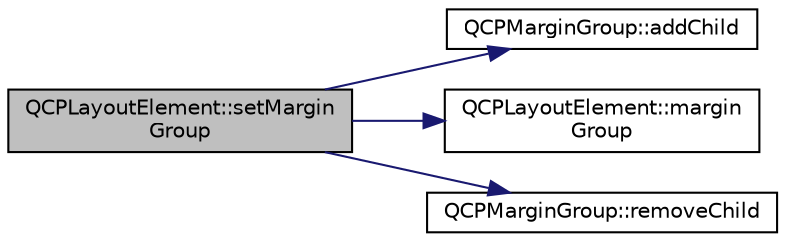 digraph "QCPLayoutElement::setMarginGroup"
{
 // LATEX_PDF_SIZE
  edge [fontname="Helvetica",fontsize="10",labelfontname="Helvetica",labelfontsize="10"];
  node [fontname="Helvetica",fontsize="10",shape=record];
  rankdir="LR";
  Node1 [label="QCPLayoutElement::setMargin\lGroup",height=0.2,width=0.4,color="black", fillcolor="grey75", style="filled", fontcolor="black",tooltip=" "];
  Node1 -> Node2 [color="midnightblue",fontsize="10",style="solid",fontname="Helvetica"];
  Node2 [label="QCPMarginGroup::addChild",height=0.2,width=0.4,color="black", fillcolor="white", style="filled",URL="$classQCPMarginGroup.html#acb9c3a35acec655c2895b7eb95ee0524",tooltip=" "];
  Node1 -> Node3 [color="midnightblue",fontsize="10",style="solid",fontname="Helvetica"];
  Node3 [label="QCPLayoutElement::margin\lGroup",height=0.2,width=0.4,color="black", fillcolor="white", style="filled",URL="$classQCPLayoutElement.html#a8af6bcf81e12fe1d6f44490f34522b90",tooltip=" "];
  Node1 -> Node4 [color="midnightblue",fontsize="10",style="solid",fontname="Helvetica"];
  Node4 [label="QCPMarginGroup::removeChild",height=0.2,width=0.4,color="black", fillcolor="white", style="filled",URL="$classQCPMarginGroup.html#a20ab3286062957d99b58db683fe725b0",tooltip=" "];
}
